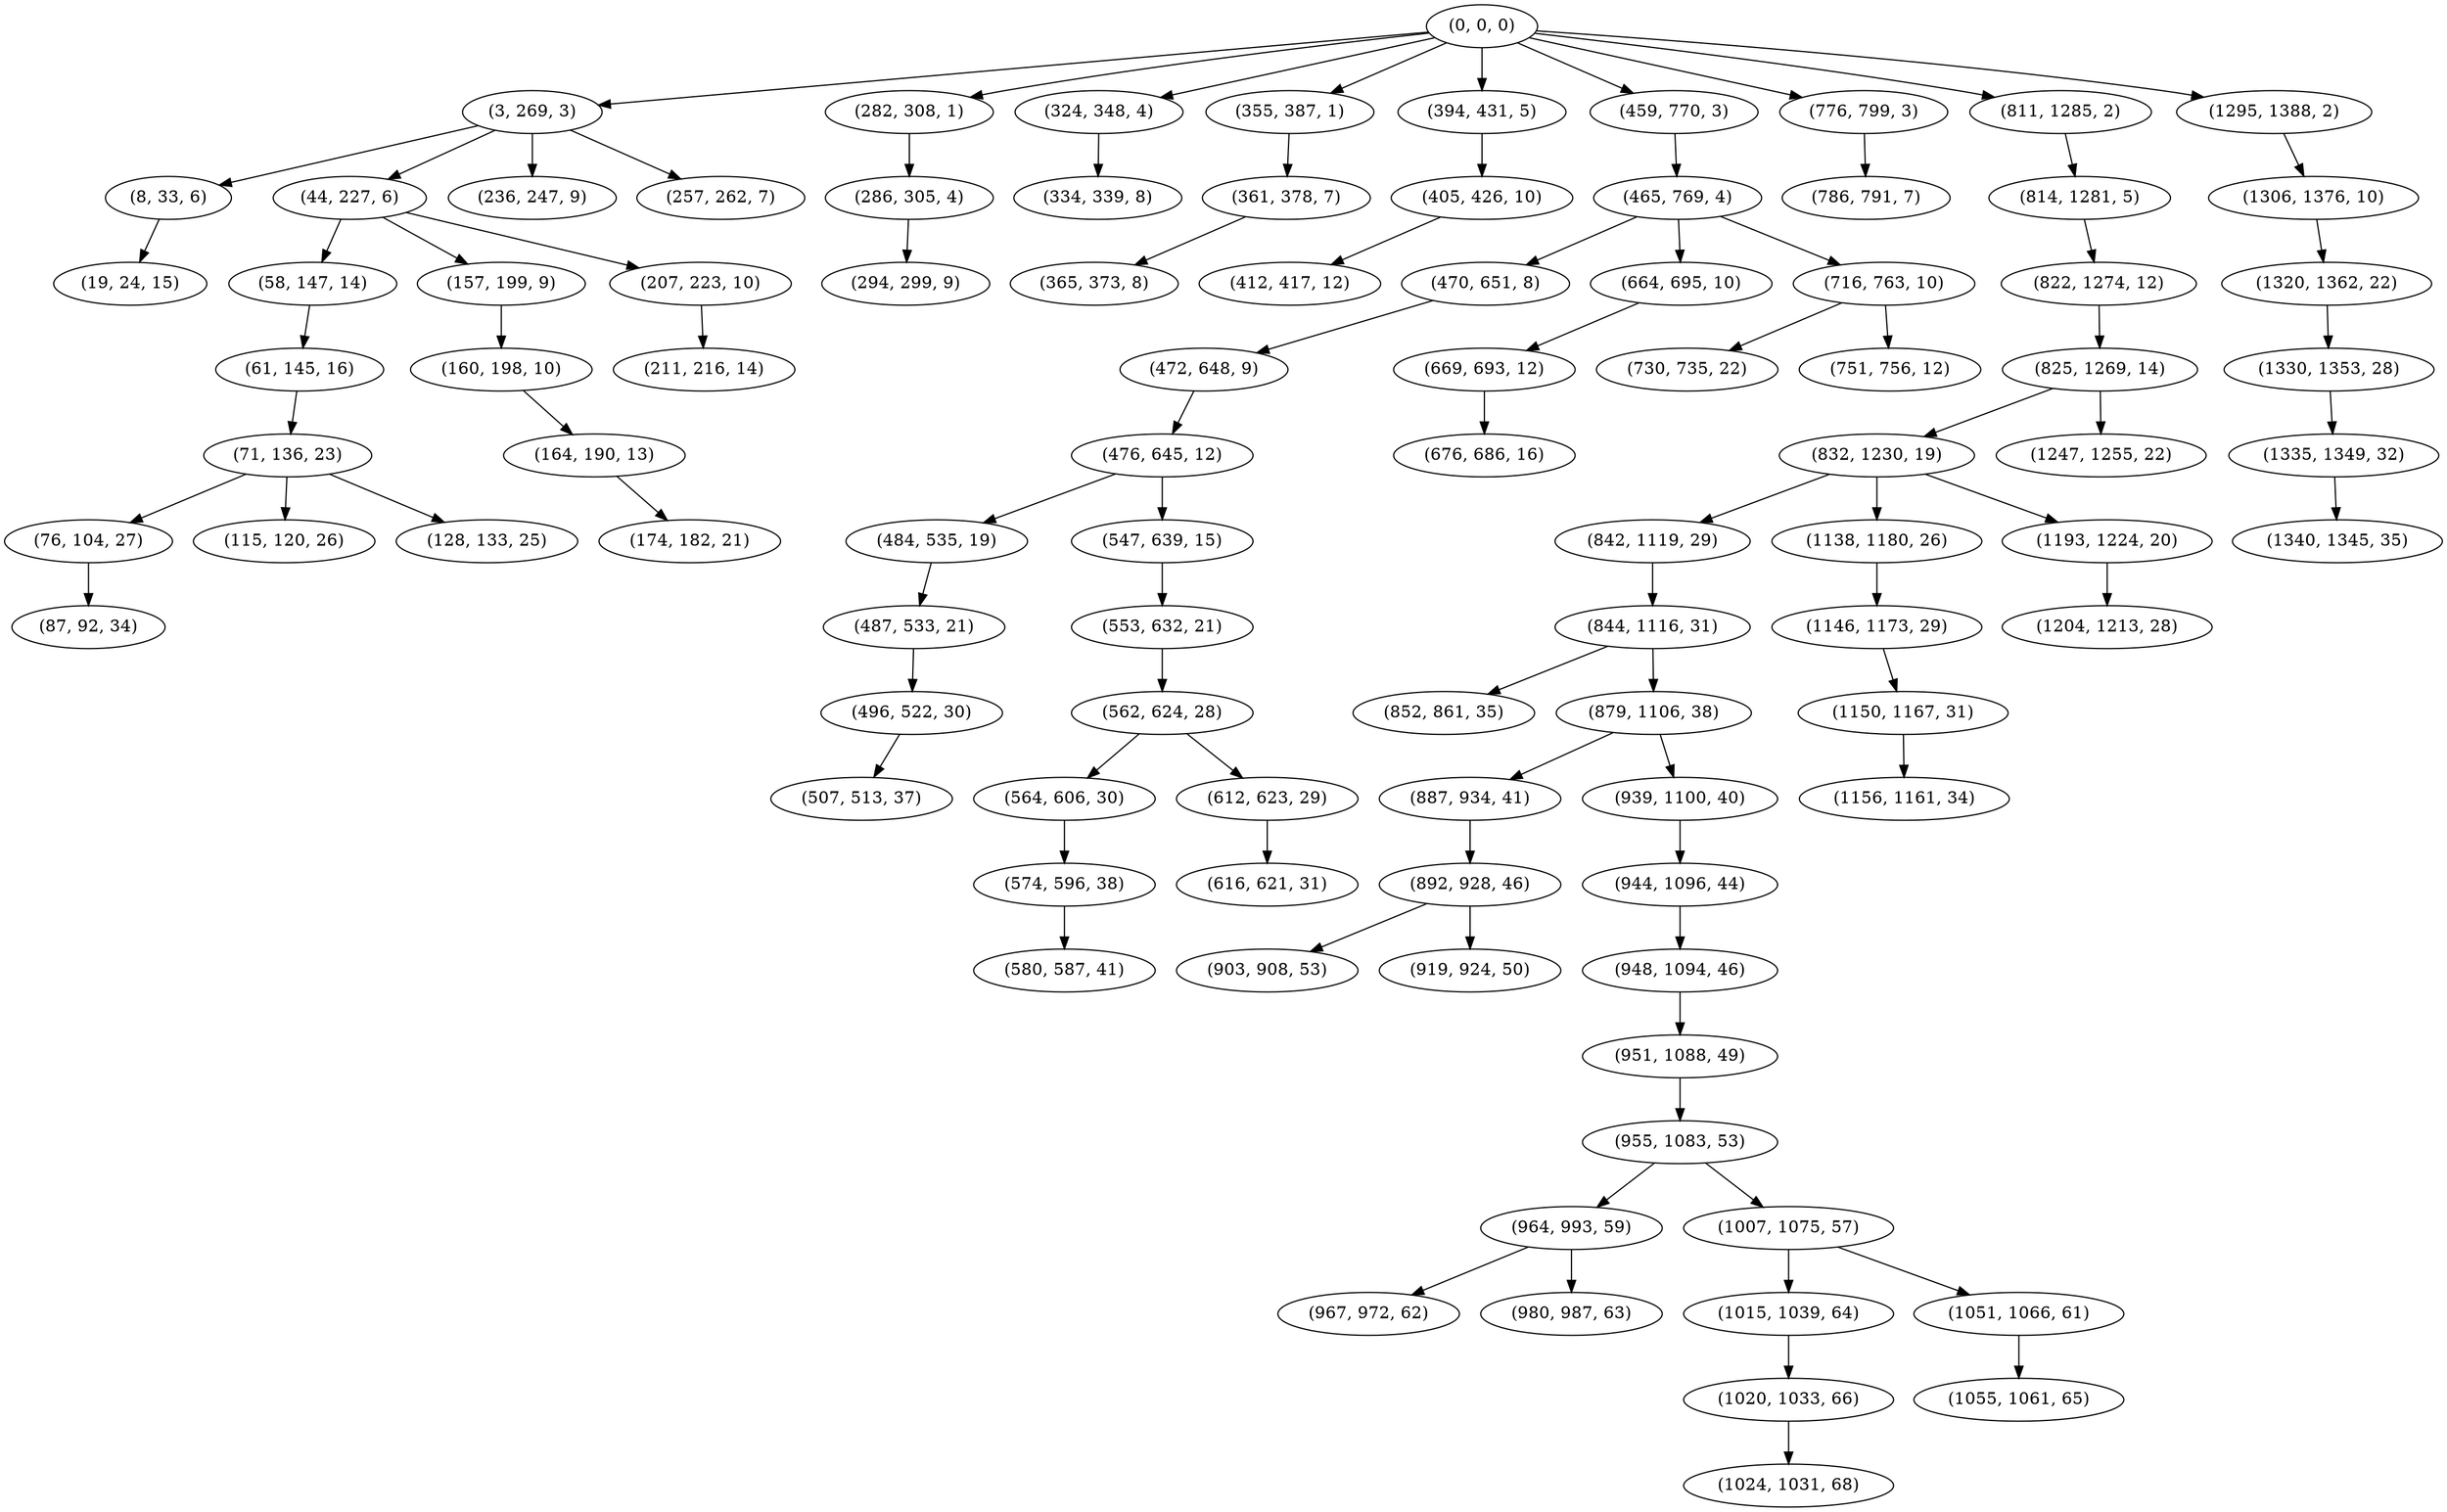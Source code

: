 digraph tree {
    "(0, 0, 0)";
    "(3, 269, 3)";
    "(8, 33, 6)";
    "(19, 24, 15)";
    "(44, 227, 6)";
    "(58, 147, 14)";
    "(61, 145, 16)";
    "(71, 136, 23)";
    "(76, 104, 27)";
    "(87, 92, 34)";
    "(115, 120, 26)";
    "(128, 133, 25)";
    "(157, 199, 9)";
    "(160, 198, 10)";
    "(164, 190, 13)";
    "(174, 182, 21)";
    "(207, 223, 10)";
    "(211, 216, 14)";
    "(236, 247, 9)";
    "(257, 262, 7)";
    "(282, 308, 1)";
    "(286, 305, 4)";
    "(294, 299, 9)";
    "(324, 348, 4)";
    "(334, 339, 8)";
    "(355, 387, 1)";
    "(361, 378, 7)";
    "(365, 373, 8)";
    "(394, 431, 5)";
    "(405, 426, 10)";
    "(412, 417, 12)";
    "(459, 770, 3)";
    "(465, 769, 4)";
    "(470, 651, 8)";
    "(472, 648, 9)";
    "(476, 645, 12)";
    "(484, 535, 19)";
    "(487, 533, 21)";
    "(496, 522, 30)";
    "(507, 513, 37)";
    "(547, 639, 15)";
    "(553, 632, 21)";
    "(562, 624, 28)";
    "(564, 606, 30)";
    "(574, 596, 38)";
    "(580, 587, 41)";
    "(612, 623, 29)";
    "(616, 621, 31)";
    "(664, 695, 10)";
    "(669, 693, 12)";
    "(676, 686, 16)";
    "(716, 763, 10)";
    "(730, 735, 22)";
    "(751, 756, 12)";
    "(776, 799, 3)";
    "(786, 791, 7)";
    "(811, 1285, 2)";
    "(814, 1281, 5)";
    "(822, 1274, 12)";
    "(825, 1269, 14)";
    "(832, 1230, 19)";
    "(842, 1119, 29)";
    "(844, 1116, 31)";
    "(852, 861, 35)";
    "(879, 1106, 38)";
    "(887, 934, 41)";
    "(892, 928, 46)";
    "(903, 908, 53)";
    "(919, 924, 50)";
    "(939, 1100, 40)";
    "(944, 1096, 44)";
    "(948, 1094, 46)";
    "(951, 1088, 49)";
    "(955, 1083, 53)";
    "(964, 993, 59)";
    "(967, 972, 62)";
    "(980, 987, 63)";
    "(1007, 1075, 57)";
    "(1015, 1039, 64)";
    "(1020, 1033, 66)";
    "(1024, 1031, 68)";
    "(1051, 1066, 61)";
    "(1055, 1061, 65)";
    "(1138, 1180, 26)";
    "(1146, 1173, 29)";
    "(1150, 1167, 31)";
    "(1156, 1161, 34)";
    "(1193, 1224, 20)";
    "(1204, 1213, 28)";
    "(1247, 1255, 22)";
    "(1295, 1388, 2)";
    "(1306, 1376, 10)";
    "(1320, 1362, 22)";
    "(1330, 1353, 28)";
    "(1335, 1349, 32)";
    "(1340, 1345, 35)";
    "(0, 0, 0)" -> "(3, 269, 3)";
    "(0, 0, 0)" -> "(282, 308, 1)";
    "(0, 0, 0)" -> "(324, 348, 4)";
    "(0, 0, 0)" -> "(355, 387, 1)";
    "(0, 0, 0)" -> "(394, 431, 5)";
    "(0, 0, 0)" -> "(459, 770, 3)";
    "(0, 0, 0)" -> "(776, 799, 3)";
    "(0, 0, 0)" -> "(811, 1285, 2)";
    "(0, 0, 0)" -> "(1295, 1388, 2)";
    "(3, 269, 3)" -> "(8, 33, 6)";
    "(3, 269, 3)" -> "(44, 227, 6)";
    "(3, 269, 3)" -> "(236, 247, 9)";
    "(3, 269, 3)" -> "(257, 262, 7)";
    "(8, 33, 6)" -> "(19, 24, 15)";
    "(44, 227, 6)" -> "(58, 147, 14)";
    "(44, 227, 6)" -> "(157, 199, 9)";
    "(44, 227, 6)" -> "(207, 223, 10)";
    "(58, 147, 14)" -> "(61, 145, 16)";
    "(61, 145, 16)" -> "(71, 136, 23)";
    "(71, 136, 23)" -> "(76, 104, 27)";
    "(71, 136, 23)" -> "(115, 120, 26)";
    "(71, 136, 23)" -> "(128, 133, 25)";
    "(76, 104, 27)" -> "(87, 92, 34)";
    "(157, 199, 9)" -> "(160, 198, 10)";
    "(160, 198, 10)" -> "(164, 190, 13)";
    "(164, 190, 13)" -> "(174, 182, 21)";
    "(207, 223, 10)" -> "(211, 216, 14)";
    "(282, 308, 1)" -> "(286, 305, 4)";
    "(286, 305, 4)" -> "(294, 299, 9)";
    "(324, 348, 4)" -> "(334, 339, 8)";
    "(355, 387, 1)" -> "(361, 378, 7)";
    "(361, 378, 7)" -> "(365, 373, 8)";
    "(394, 431, 5)" -> "(405, 426, 10)";
    "(405, 426, 10)" -> "(412, 417, 12)";
    "(459, 770, 3)" -> "(465, 769, 4)";
    "(465, 769, 4)" -> "(470, 651, 8)";
    "(465, 769, 4)" -> "(664, 695, 10)";
    "(465, 769, 4)" -> "(716, 763, 10)";
    "(470, 651, 8)" -> "(472, 648, 9)";
    "(472, 648, 9)" -> "(476, 645, 12)";
    "(476, 645, 12)" -> "(484, 535, 19)";
    "(476, 645, 12)" -> "(547, 639, 15)";
    "(484, 535, 19)" -> "(487, 533, 21)";
    "(487, 533, 21)" -> "(496, 522, 30)";
    "(496, 522, 30)" -> "(507, 513, 37)";
    "(547, 639, 15)" -> "(553, 632, 21)";
    "(553, 632, 21)" -> "(562, 624, 28)";
    "(562, 624, 28)" -> "(564, 606, 30)";
    "(562, 624, 28)" -> "(612, 623, 29)";
    "(564, 606, 30)" -> "(574, 596, 38)";
    "(574, 596, 38)" -> "(580, 587, 41)";
    "(612, 623, 29)" -> "(616, 621, 31)";
    "(664, 695, 10)" -> "(669, 693, 12)";
    "(669, 693, 12)" -> "(676, 686, 16)";
    "(716, 763, 10)" -> "(730, 735, 22)";
    "(716, 763, 10)" -> "(751, 756, 12)";
    "(776, 799, 3)" -> "(786, 791, 7)";
    "(811, 1285, 2)" -> "(814, 1281, 5)";
    "(814, 1281, 5)" -> "(822, 1274, 12)";
    "(822, 1274, 12)" -> "(825, 1269, 14)";
    "(825, 1269, 14)" -> "(832, 1230, 19)";
    "(825, 1269, 14)" -> "(1247, 1255, 22)";
    "(832, 1230, 19)" -> "(842, 1119, 29)";
    "(832, 1230, 19)" -> "(1138, 1180, 26)";
    "(832, 1230, 19)" -> "(1193, 1224, 20)";
    "(842, 1119, 29)" -> "(844, 1116, 31)";
    "(844, 1116, 31)" -> "(852, 861, 35)";
    "(844, 1116, 31)" -> "(879, 1106, 38)";
    "(879, 1106, 38)" -> "(887, 934, 41)";
    "(879, 1106, 38)" -> "(939, 1100, 40)";
    "(887, 934, 41)" -> "(892, 928, 46)";
    "(892, 928, 46)" -> "(903, 908, 53)";
    "(892, 928, 46)" -> "(919, 924, 50)";
    "(939, 1100, 40)" -> "(944, 1096, 44)";
    "(944, 1096, 44)" -> "(948, 1094, 46)";
    "(948, 1094, 46)" -> "(951, 1088, 49)";
    "(951, 1088, 49)" -> "(955, 1083, 53)";
    "(955, 1083, 53)" -> "(964, 993, 59)";
    "(955, 1083, 53)" -> "(1007, 1075, 57)";
    "(964, 993, 59)" -> "(967, 972, 62)";
    "(964, 993, 59)" -> "(980, 987, 63)";
    "(1007, 1075, 57)" -> "(1015, 1039, 64)";
    "(1007, 1075, 57)" -> "(1051, 1066, 61)";
    "(1015, 1039, 64)" -> "(1020, 1033, 66)";
    "(1020, 1033, 66)" -> "(1024, 1031, 68)";
    "(1051, 1066, 61)" -> "(1055, 1061, 65)";
    "(1138, 1180, 26)" -> "(1146, 1173, 29)";
    "(1146, 1173, 29)" -> "(1150, 1167, 31)";
    "(1150, 1167, 31)" -> "(1156, 1161, 34)";
    "(1193, 1224, 20)" -> "(1204, 1213, 28)";
    "(1295, 1388, 2)" -> "(1306, 1376, 10)";
    "(1306, 1376, 10)" -> "(1320, 1362, 22)";
    "(1320, 1362, 22)" -> "(1330, 1353, 28)";
    "(1330, 1353, 28)" -> "(1335, 1349, 32)";
    "(1335, 1349, 32)" -> "(1340, 1345, 35)";
}

